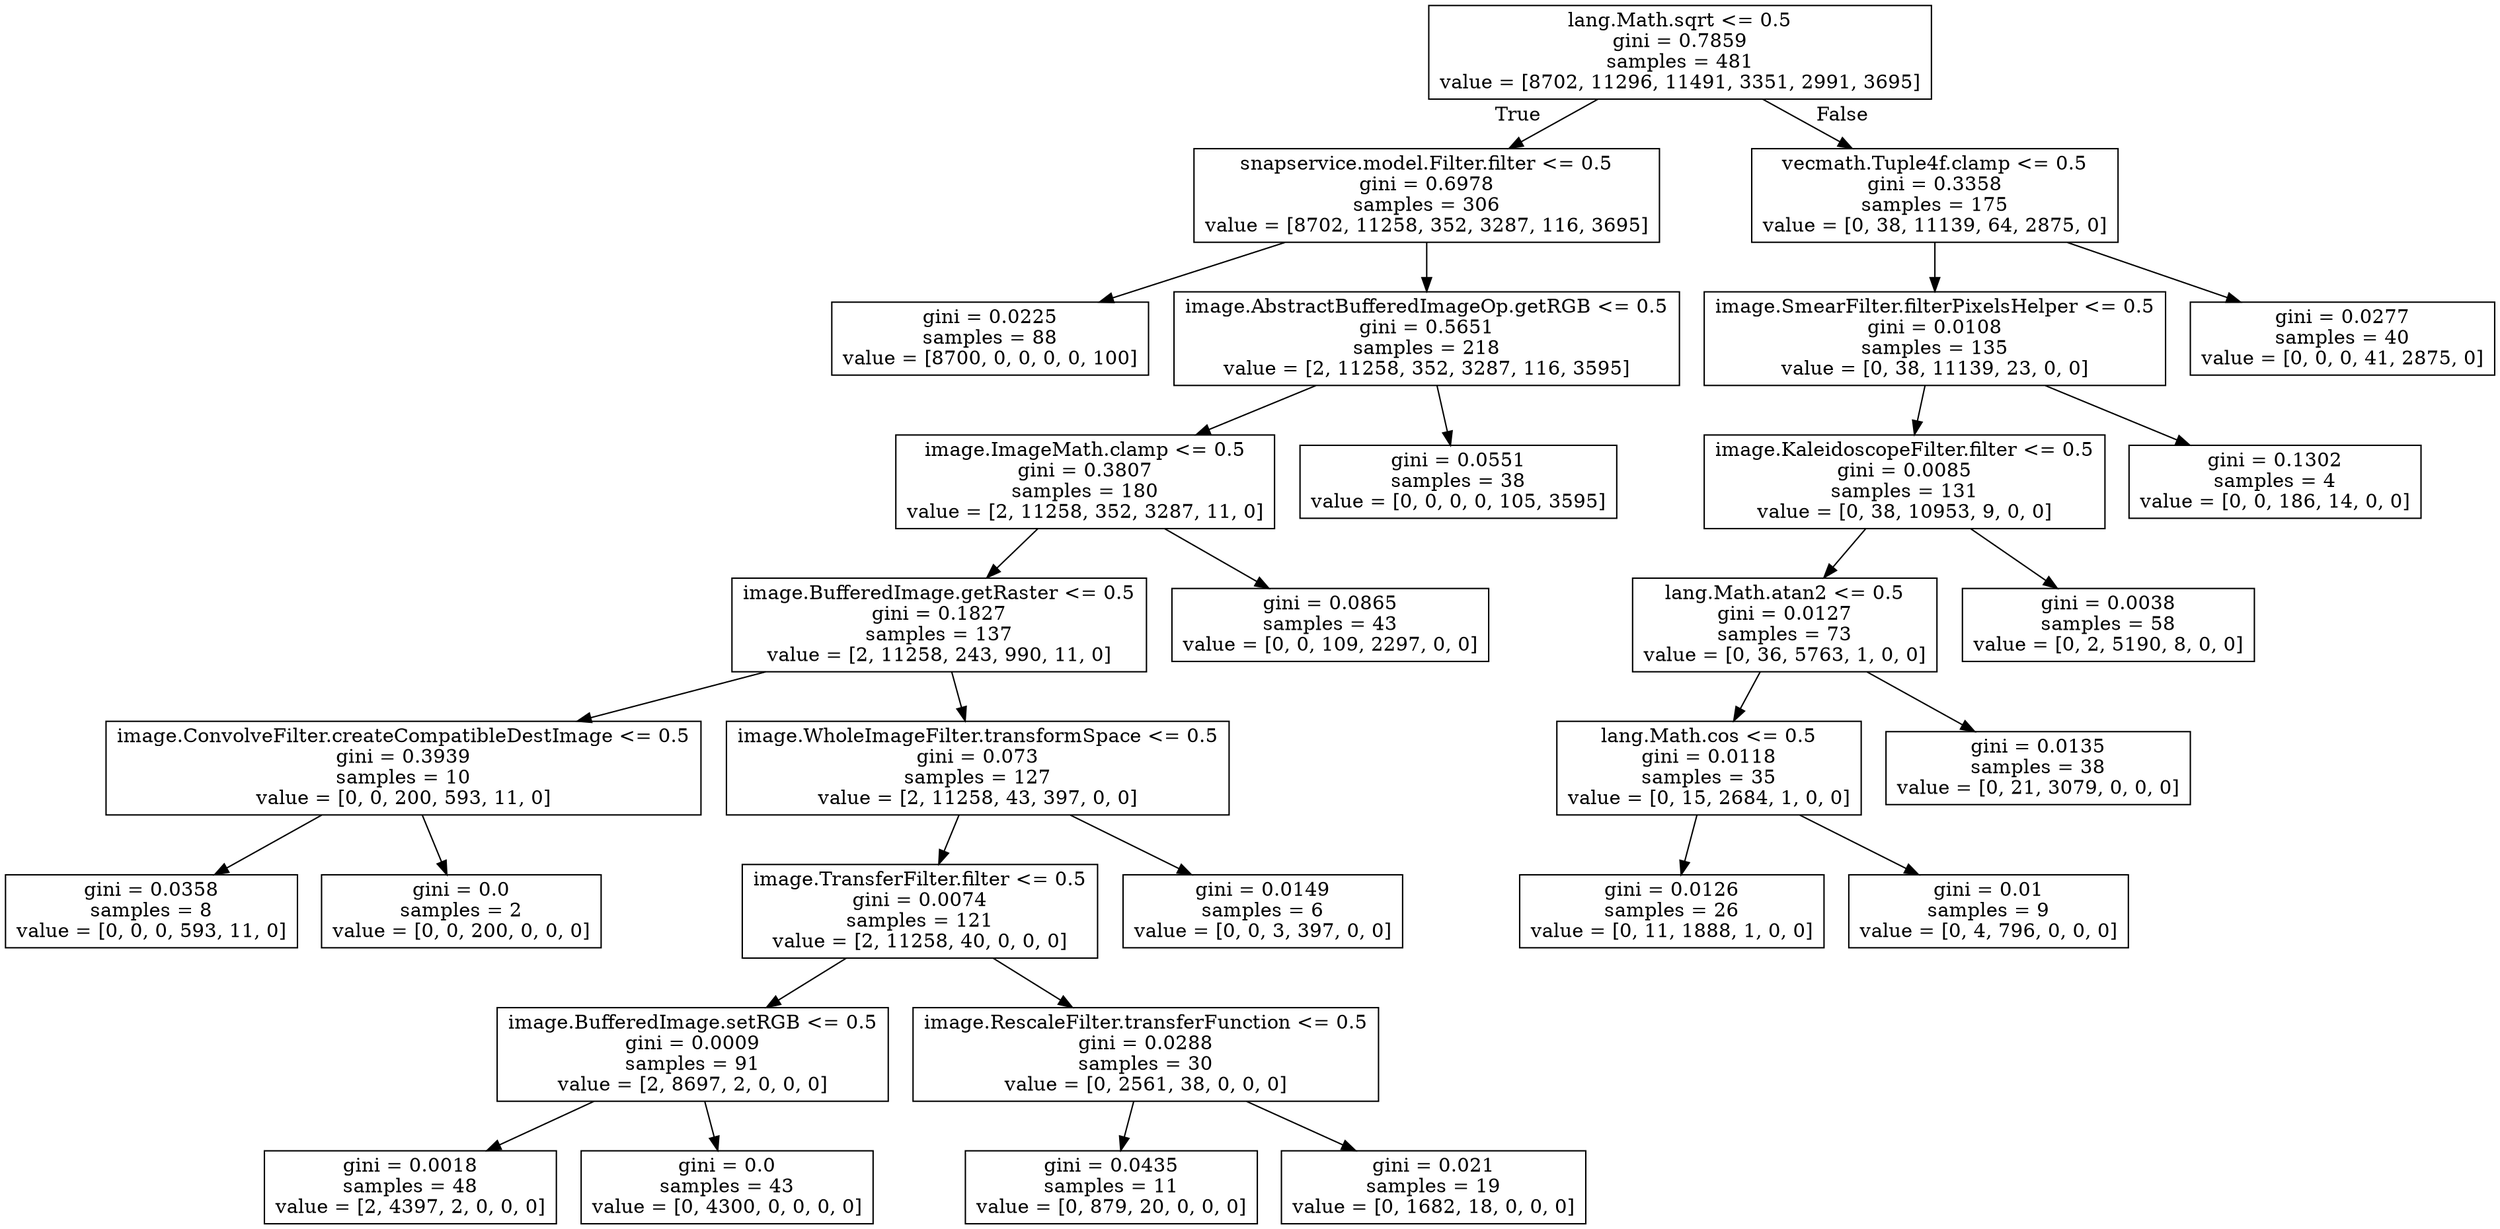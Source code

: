 digraph Tree {
node [shape=box] ;
0 [label="lang.Math.sqrt <= 0.5\ngini = 0.7859\nsamples = 481\nvalue = [8702, 11296, 11491, 3351, 2991, 3695]"] ;
1 [label="snapservice.model.Filter.filter <= 0.5\ngini = 0.6978\nsamples = 306\nvalue = [8702, 11258, 352, 3287, 116, 3695]"] ;
0 -> 1 [labeldistance=2.5, labelangle=45, headlabel="True"] ;
2 [label="gini = 0.0225\nsamples = 88\nvalue = [8700, 0, 0, 0, 0, 100]"] ;
1 -> 2 ;
3 [label="image.AbstractBufferedImageOp.getRGB <= 0.5\ngini = 0.5651\nsamples = 218\nvalue = [2, 11258, 352, 3287, 116, 3595]"] ;
1 -> 3 ;
4 [label="image.ImageMath.clamp <= 0.5\ngini = 0.3807\nsamples = 180\nvalue = [2, 11258, 352, 3287, 11, 0]"] ;
3 -> 4 ;
5 [label="image.BufferedImage.getRaster <= 0.5\ngini = 0.1827\nsamples = 137\nvalue = [2, 11258, 243, 990, 11, 0]"] ;
4 -> 5 ;
6 [label="image.ConvolveFilter.createCompatibleDestImage <= 0.5\ngini = 0.3939\nsamples = 10\nvalue = [0, 0, 200, 593, 11, 0]"] ;
5 -> 6 ;
7 [label="gini = 0.0358\nsamples = 8\nvalue = [0, 0, 0, 593, 11, 0]"] ;
6 -> 7 ;
8 [label="gini = 0.0\nsamples = 2\nvalue = [0, 0, 200, 0, 0, 0]"] ;
6 -> 8 ;
9 [label="image.WholeImageFilter.transformSpace <= 0.5\ngini = 0.073\nsamples = 127\nvalue = [2, 11258, 43, 397, 0, 0]"] ;
5 -> 9 ;
10 [label="image.TransferFilter.filter <= 0.5\ngini = 0.0074\nsamples = 121\nvalue = [2, 11258, 40, 0, 0, 0]"] ;
9 -> 10 ;
11 [label="image.BufferedImage.setRGB <= 0.5\ngini = 0.0009\nsamples = 91\nvalue = [2, 8697, 2, 0, 0, 0]"] ;
10 -> 11 ;
12 [label="gini = 0.0018\nsamples = 48\nvalue = [2, 4397, 2, 0, 0, 0]"] ;
11 -> 12 ;
13 [label="gini = 0.0\nsamples = 43\nvalue = [0, 4300, 0, 0, 0, 0]"] ;
11 -> 13 ;
14 [label="image.RescaleFilter.transferFunction <= 0.5\ngini = 0.0288\nsamples = 30\nvalue = [0, 2561, 38, 0, 0, 0]"] ;
10 -> 14 ;
15 [label="gini = 0.0435\nsamples = 11\nvalue = [0, 879, 20, 0, 0, 0]"] ;
14 -> 15 ;
16 [label="gini = 0.021\nsamples = 19\nvalue = [0, 1682, 18, 0, 0, 0]"] ;
14 -> 16 ;
17 [label="gini = 0.0149\nsamples = 6\nvalue = [0, 0, 3, 397, 0, 0]"] ;
9 -> 17 ;
18 [label="gini = 0.0865\nsamples = 43\nvalue = [0, 0, 109, 2297, 0, 0]"] ;
4 -> 18 ;
19 [label="gini = 0.0551\nsamples = 38\nvalue = [0, 0, 0, 0, 105, 3595]"] ;
3 -> 19 ;
20 [label="vecmath.Tuple4f.clamp <= 0.5\ngini = 0.3358\nsamples = 175\nvalue = [0, 38, 11139, 64, 2875, 0]"] ;
0 -> 20 [labeldistance=2.5, labelangle=-45, headlabel="False"] ;
21 [label="image.SmearFilter.filterPixelsHelper <= 0.5\ngini = 0.0108\nsamples = 135\nvalue = [0, 38, 11139, 23, 0, 0]"] ;
20 -> 21 ;
22 [label="image.KaleidoscopeFilter.filter <= 0.5\ngini = 0.0085\nsamples = 131\nvalue = [0, 38, 10953, 9, 0, 0]"] ;
21 -> 22 ;
23 [label="lang.Math.atan2 <= 0.5\ngini = 0.0127\nsamples = 73\nvalue = [0, 36, 5763, 1, 0, 0]"] ;
22 -> 23 ;
24 [label="lang.Math.cos <= 0.5\ngini = 0.0118\nsamples = 35\nvalue = [0, 15, 2684, 1, 0, 0]"] ;
23 -> 24 ;
25 [label="gini = 0.0126\nsamples = 26\nvalue = [0, 11, 1888, 1, 0, 0]"] ;
24 -> 25 ;
26 [label="gini = 0.01\nsamples = 9\nvalue = [0, 4, 796, 0, 0, 0]"] ;
24 -> 26 ;
27 [label="gini = 0.0135\nsamples = 38\nvalue = [0, 21, 3079, 0, 0, 0]"] ;
23 -> 27 ;
28 [label="gini = 0.0038\nsamples = 58\nvalue = [0, 2, 5190, 8, 0, 0]"] ;
22 -> 28 ;
29 [label="gini = 0.1302\nsamples = 4\nvalue = [0, 0, 186, 14, 0, 0]"] ;
21 -> 29 ;
30 [label="gini = 0.0277\nsamples = 40\nvalue = [0, 0, 0, 41, 2875, 0]"] ;
20 -> 30 ;
}